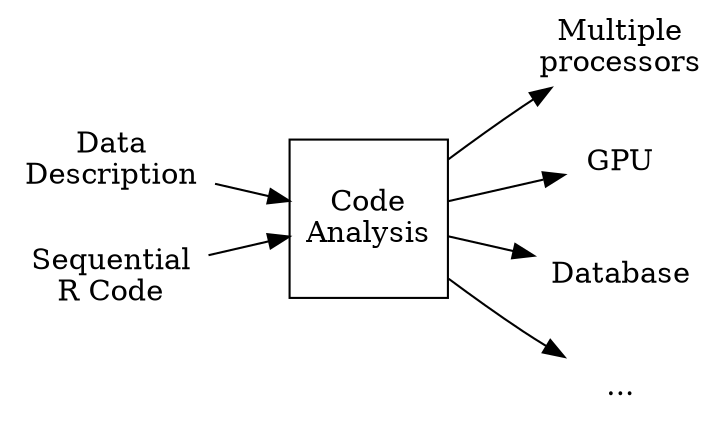 digraph workflow {
    rankdir=LR;
    //size="8,5"
    node [shape = square]; 2;
    node [shape = none];

    0 [label="Data\nDescription"];
    1 [label="Sequential\nR Code"];
    2 [label="Code\nAnalysis"];
    3 [label="Multiple\nprocessors"];
    4 [label="GPU"];
    5 [label="Database"];
    6 [label="..."];

    1 -> 2;
    0 -> 2;
    2 -> 3;
    2 -> 4;
    2 -> 5;
    2 -> 6;
}
